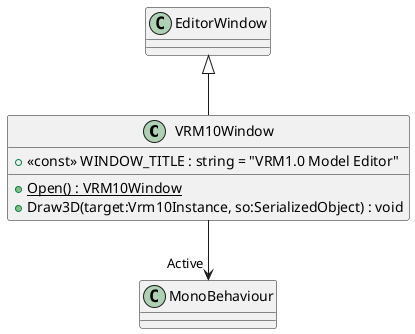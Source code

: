 @startuml
class VRM10Window {
    + <<const>> WINDOW_TITLE : string = "VRM1.0 Model Editor"
    + {static} Open() : VRM10Window
    + Draw3D(target:Vrm10Instance, so:SerializedObject) : void
}
EditorWindow <|-- VRM10Window
VRM10Window --> "Active" MonoBehaviour
@enduml
